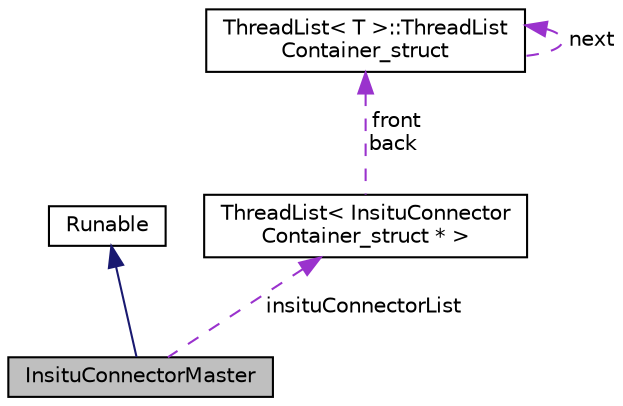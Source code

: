 digraph "InsituConnectorMaster"
{
  edge [fontname="Helvetica",fontsize="10",labelfontname="Helvetica",labelfontsize="10"];
  node [fontname="Helvetica",fontsize="10",shape=record];
  Node2 [label="InsituConnectorMaster",height=0.2,width=0.4,color="black", fillcolor="grey75", style="filled", fontcolor="black"];
  Node3 -> Node2 [dir="back",color="midnightblue",fontsize="10",style="solid",fontname="Helvetica"];
  Node3 [label="Runable",height=0.2,width=0.4,color="black", fillcolor="white", style="filled",URL="$classRunable.html"];
  Node4 -> Node2 [dir="back",color="darkorchid3",fontsize="10",style="dashed",label=" insituConnectorList" ,fontname="Helvetica"];
  Node4 [label="ThreadList\< InsituConnector\lContainer_struct * \>",height=0.2,width=0.4,color="black", fillcolor="white", style="filled",URL="$classThreadList.html"];
  Node5 -> Node4 [dir="back",color="darkorchid3",fontsize="10",style="dashed",label=" front\nback" ,fontname="Helvetica"];
  Node5 [label="ThreadList\< T \>::ThreadList\lContainer_struct",height=0.2,width=0.4,color="black", fillcolor="white", style="filled",URL="$structThreadList_1_1ThreadListContainer__struct.html"];
  Node5 -> Node5 [dir="back",color="darkorchid3",fontsize="10",style="dashed",label=" next" ,fontname="Helvetica"];
}
